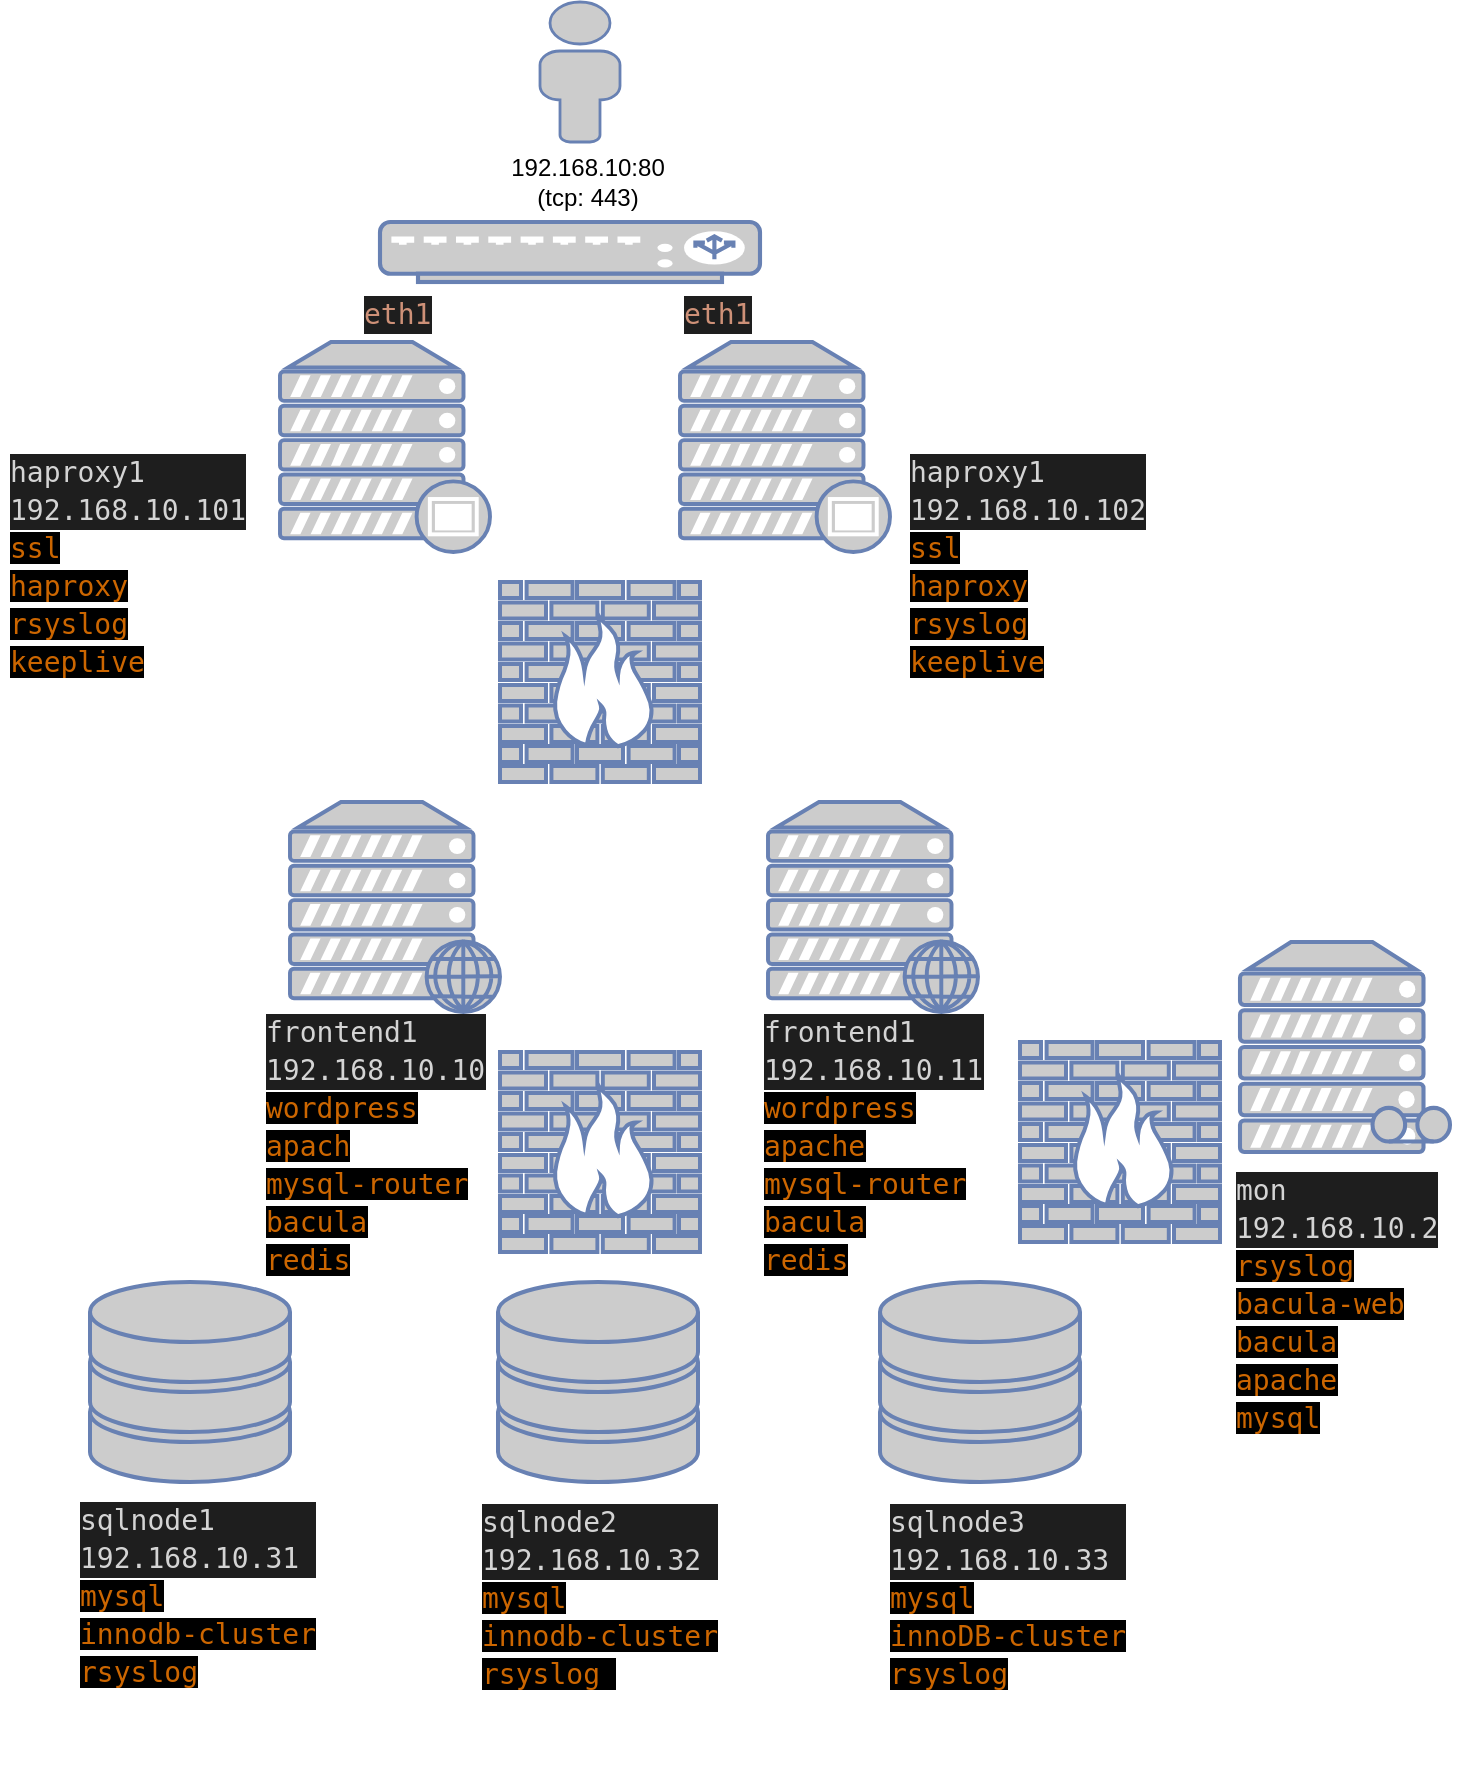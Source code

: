 <mxfile version="13.9.9" type="device"><diagram id="WEoW2U8K4_GDKU7q2t_d" name="Страница 1"><mxGraphModel dx="1350" dy="816" grid="1" gridSize="10" guides="1" tooltips="1" connect="1" arrows="1" fold="1" page="1" pageScale="1" pageWidth="827" pageHeight="1169" math="0" shadow="0"><root><mxCell id="0"/><mxCell id="1" parent="0"/><mxCell id="7apSkM6aFyaZI0Kdo5DQ-2" value="" style="fontColor=#0066CC;verticalAlign=top;verticalLabelPosition=bottom;labelPosition=center;align=center;html=1;outlineConnect=0;fillColor=#CCCCCC;strokeColor=#6881B3;gradientColor=none;gradientDirection=north;strokeWidth=2;shape=mxgraph.networks.user_male;" parent="1" vertex="1"><mxGeometry x="350" y="10" width="40" height="70" as="geometry"/></mxCell><mxCell id="7apSkM6aFyaZI0Kdo5DQ-6" value="" style="fontColor=#0066CC;verticalAlign=top;verticalLabelPosition=bottom;labelPosition=center;align=center;html=1;outlineConnect=0;fillColor=#CCCCCC;strokeColor=#6881B3;gradientColor=none;gradientDirection=north;strokeWidth=2;shape=mxgraph.networks.web_server;" parent="1" vertex="1"><mxGeometry x="225" y="410" width="105" height="105" as="geometry"/></mxCell><mxCell id="7apSkM6aFyaZI0Kdo5DQ-7" value="" style="fontColor=#0066CC;verticalAlign=top;verticalLabelPosition=bottom;labelPosition=center;align=center;html=1;outlineConnect=0;fillColor=#CCCCCC;strokeColor=#6881B3;gradientColor=none;gradientDirection=north;strokeWidth=2;shape=mxgraph.networks.web_server;" parent="1" vertex="1"><mxGeometry x="464" y="410" width="105" height="105" as="geometry"/></mxCell><mxCell id="7apSkM6aFyaZI0Kdo5DQ-8" value="" style="fontColor=#0066CC;verticalAlign=top;verticalLabelPosition=bottom;labelPosition=center;align=center;html=1;outlineConnect=0;fillColor=#CCCCCC;strokeColor=#6881B3;gradientColor=none;gradientDirection=north;strokeWidth=2;shape=mxgraph.networks.storage;" parent="1" vertex="1"><mxGeometry x="125" y="650" width="100" height="100" as="geometry"/></mxCell><mxCell id="7apSkM6aFyaZI0Kdo5DQ-9" value="" style="fontColor=#0066CC;verticalAlign=top;verticalLabelPosition=bottom;labelPosition=center;align=center;html=1;outlineConnect=0;fillColor=#CCCCCC;strokeColor=#6881B3;gradientColor=none;gradientDirection=north;strokeWidth=2;shape=mxgraph.networks.storage;" parent="1" vertex="1"><mxGeometry x="329" y="650" width="100" height="100" as="geometry"/></mxCell><mxCell id="7apSkM6aFyaZI0Kdo5DQ-10" value="" style="fontColor=#0066CC;verticalAlign=top;verticalLabelPosition=bottom;labelPosition=center;align=center;html=1;outlineConnect=0;fillColor=#CCCCCC;strokeColor=#6881B3;gradientColor=none;gradientDirection=north;strokeWidth=2;shape=mxgraph.networks.storage;" parent="1" vertex="1"><mxGeometry x="520" y="650" width="100" height="100" as="geometry"/></mxCell><mxCell id="7apSkM6aFyaZI0Kdo5DQ-11" value="" style="fontColor=#0066CC;verticalAlign=top;verticalLabelPosition=bottom;labelPosition=center;align=center;html=1;outlineConnect=0;fillColor=#CCCCCC;strokeColor=#6881B3;gradientColor=none;gradientDirection=north;strokeWidth=2;shape=mxgraph.networks.firewall;" parent="1" vertex="1"><mxGeometry x="330" y="300" width="100" height="100" as="geometry"/></mxCell><mxCell id="7apSkM6aFyaZI0Kdo5DQ-12" value="" style="fontColor=#0066CC;verticalAlign=top;verticalLabelPosition=bottom;labelPosition=center;align=center;html=1;outlineConnect=0;fillColor=#CCCCCC;strokeColor=#6881B3;gradientColor=none;gradientDirection=north;strokeWidth=2;shape=mxgraph.networks.firewall;" parent="1" vertex="1"><mxGeometry x="330" y="535" width="100" height="100" as="geometry"/></mxCell><mxCell id="7apSkM6aFyaZI0Kdo5DQ-15" value="" style="fontColor=#0066CC;verticalAlign=top;verticalLabelPosition=bottom;labelPosition=center;align=center;html=1;outlineConnect=0;fillColor=#CCCCCC;strokeColor=#6881B3;gradientColor=none;gradientDirection=north;strokeWidth=2;shape=mxgraph.networks.load_balancer;" parent="1" vertex="1"><mxGeometry x="270" y="120" width="190" height="30" as="geometry"/></mxCell><mxCell id="7apSkM6aFyaZI0Kdo5DQ-16" value="" style="fontColor=#0066CC;verticalAlign=top;verticalLabelPosition=bottom;labelPosition=center;align=center;html=1;outlineConnect=0;fillColor=#CCCCCC;strokeColor=#6881B3;gradientColor=none;gradientDirection=north;strokeWidth=2;shape=mxgraph.networks.proxy_server;" parent="1" vertex="1"><mxGeometry x="220" y="180" width="105" height="105" as="geometry"/></mxCell><mxCell id="7apSkM6aFyaZI0Kdo5DQ-17" value="" style="fontColor=#0066CC;verticalAlign=top;verticalLabelPosition=bottom;labelPosition=center;align=center;html=1;outlineConnect=0;fillColor=#CCCCCC;strokeColor=#6881B3;gradientColor=none;gradientDirection=north;strokeWidth=2;shape=mxgraph.networks.proxy_server;" parent="1" vertex="1"><mxGeometry x="420" y="180" width="105" height="105" as="geometry"/></mxCell><mxCell id="7apSkM6aFyaZI0Kdo5DQ-18" value="192.168.10:80 (tcp: 443)" style="text;html=1;strokeColor=none;fillColor=none;align=center;verticalAlign=middle;whiteSpace=wrap;rounded=0;" parent="1" vertex="1"><mxGeometry x="334" y="90" width="80" height="20" as="geometry"/></mxCell><mxCell id="7apSkM6aFyaZI0Kdo5DQ-20" value="&lt;h1&gt;&lt;div style=&quot;color: rgb(212 , 212 , 212) ; background-color: rgb(30 , 30 , 30) ; font-family: &amp;#34;droid sans mono&amp;#34; , monospace , monospace , &amp;#34;droid sans fallback&amp;#34; ; font-weight: normal ; font-size: 14px ; line-height: 19px&quot;&gt;sqlnode1&lt;/div&gt;&lt;div style=&quot;color: rgb(212 , 212 , 212) ; background-color: rgb(30 , 30 , 30) ; font-family: &amp;#34;droid sans mono&amp;#34; , monospace , monospace , &amp;#34;droid sans fallback&amp;#34; ; font-weight: normal ; font-size: 14px ; line-height: 19px&quot;&gt;192.168.10.31&lt;/div&gt;&lt;div style=&quot;font-family: &amp;#34;droid sans mono&amp;#34; , monospace , monospace , &amp;#34;droid sans fallback&amp;#34; ; font-weight: normal ; font-size: 14px ; line-height: 19px&quot;&gt;&lt;font color=&quot;#cc6600&quot; style=&quot;background-color: rgb(0 , 0 , 0)&quot;&gt;mysql&lt;/font&gt;&lt;/div&gt;&lt;div style=&quot;font-family: &amp;#34;droid sans mono&amp;#34; , monospace , monospace , &amp;#34;droid sans fallback&amp;#34; ; font-weight: normal ; font-size: 14px ; line-height: 19px&quot;&gt;&lt;font color=&quot;#cc6600&quot; style=&quot;background-color: rgb(0 , 0 , 0)&quot;&gt;innodb-cluster&lt;/font&gt;&lt;/div&gt;&lt;div style=&quot;font-family: &amp;#34;droid sans mono&amp;#34; , monospace , monospace , &amp;#34;droid sans fallback&amp;#34; ; font-weight: normal ; font-size: 14px ; line-height: 19px&quot;&gt;&lt;font color=&quot;#cc6600&quot; style=&quot;background-color: rgb(0 , 0 , 0)&quot;&gt;rsyslog&lt;/font&gt;&lt;/div&gt;&lt;/h1&gt;" style="text;html=1;strokeColor=none;fillColor=none;spacing=5;spacingTop=-20;whiteSpace=wrap;overflow=hidden;rounded=0;" parent="1" vertex="1"><mxGeometry x="115" y="754" width="145" height="130" as="geometry"/></mxCell><mxCell id="7apSkM6aFyaZI0Kdo5DQ-21" value="&lt;div style=&quot;font-family: &amp;#34;droid sans mono&amp;#34; , monospace , monospace , &amp;#34;droid sans fallback&amp;#34; ; font-weight: normal ; font-size: 14px ; line-height: 19px&quot;&gt;&lt;div style=&quot;background-color: rgb(30 , 30 , 30) ; color: rgb(212 , 212 , 212)&quot;&gt;&lt;span style=&quot;color: #d4d4d4&quot;&gt;sqlnode2&lt;/span&gt;&lt;/div&gt;&lt;div style=&quot;background-color: rgb(30 , 30 , 30) ; color: rgb(212 , 212 , 212)&quot;&gt;&lt;span style=&quot;color: #d4d4d4&quot;&gt;192.168.10.32&lt;/span&gt;&lt;/div&gt;&lt;div&gt;&lt;font color=&quot;#cc6600&quot; style=&quot;background-color: rgb(0 , 0 , 0)&quot;&gt;mysql&lt;/font&gt;&lt;/div&gt;&lt;div&gt;&lt;font color=&quot;#cc6600&quot; style=&quot;background-color: rgb(0 , 0 , 0)&quot;&gt;innodb-cluster&lt;/font&gt;&lt;/div&gt;&lt;div&gt;&lt;font color=&quot;#cc6600&quot; style=&quot;background-color: rgb(0 , 0 , 0)&quot;&gt;rsyslog&amp;nbsp;&lt;/font&gt;&lt;/div&gt;&lt;/div&gt;" style="text;whiteSpace=wrap;html=1;" parent="1" vertex="1"><mxGeometry x="319" y="754" width="140" height="135" as="geometry"/></mxCell><mxCell id="7apSkM6aFyaZI0Kdo5DQ-22" value="&lt;h1&gt;&lt;div style=&quot;color: rgb(212 , 212 , 212) ; background-color: rgb(30 , 30 , 30) ; font-family: &amp;#34;droid sans mono&amp;#34; , monospace , monospace , &amp;#34;droid sans fallback&amp;#34; ; font-weight: normal ; font-size: 14px ; line-height: 19px&quot;&gt;sqlnode3&lt;/div&gt;&lt;div style=&quot;color: rgb(212 , 212 , 212) ; background-color: rgb(30 , 30 , 30) ; font-family: &amp;#34;droid sans mono&amp;#34; , monospace , monospace , &amp;#34;droid sans fallback&amp;#34; ; font-weight: normal ; font-size: 14px ; line-height: 19px&quot;&gt;192.168.10.33&lt;/div&gt;&lt;div style=&quot;font-family: &amp;#34;droid sans mono&amp;#34; , monospace , monospace , &amp;#34;droid sans fallback&amp;#34; ; font-weight: normal ; font-size: 14px ; line-height: 19px&quot;&gt;&lt;font color=&quot;#cc6600&quot; style=&quot;background-color: rgb(0 , 0 , 0)&quot;&gt;mysql&lt;/font&gt;&lt;/div&gt;&lt;div style=&quot;font-family: &amp;#34;droid sans mono&amp;#34; , monospace , monospace , &amp;#34;droid sans fallback&amp;#34; ; font-weight: normal ; font-size: 14px ; line-height: 19px&quot;&gt;&lt;font color=&quot;#cc6600&quot; style=&quot;background-color: rgb(0 , 0 , 0)&quot;&gt;innoDB-cluster&lt;/font&gt;&lt;/div&gt;&lt;div style=&quot;font-family: &amp;#34;droid sans mono&amp;#34; , monospace , monospace , &amp;#34;droid sans fallback&amp;#34; ; font-weight: normal ; font-size: 14px ; line-height: 19px&quot;&gt;&lt;font color=&quot;#cc6600&quot; style=&quot;background-color: rgb(0 , 0 , 0)&quot;&gt;rsyslog&lt;/font&gt;&lt;/div&gt;&lt;/h1&gt;" style="text;html=1;strokeColor=none;fillColor=none;spacing=5;spacingTop=-20;whiteSpace=wrap;overflow=hidden;rounded=0;" parent="1" vertex="1"><mxGeometry x="520" y="755" width="140" height="145" as="geometry"/></mxCell><mxCell id="7apSkM6aFyaZI0Kdo5DQ-23" value="" style="fontColor=#0066CC;verticalAlign=top;verticalLabelPosition=bottom;labelPosition=center;align=center;html=1;outlineConnect=0;fillColor=#CCCCCC;strokeColor=#6881B3;gradientColor=none;gradientDirection=north;strokeWidth=2;shape=mxgraph.networks.tape_storage;" parent="1" vertex="1"><mxGeometry x="700" y="480" width="105" height="105" as="geometry"/></mxCell><mxCell id="7apSkM6aFyaZI0Kdo5DQ-24" value="&lt;h1&gt;&lt;div style=&quot;color: rgb(212 , 212 , 212) ; background-color: rgb(30 , 30 , 30) ; font-family: &amp;#34;droid sans mono&amp;#34; , monospace , monospace , &amp;#34;droid sans fallback&amp;#34; ; font-weight: normal ; font-size: 14px ; line-height: 19px&quot;&gt;mon&lt;/div&gt;&lt;div style=&quot;color: rgb(212 , 212 , 212) ; background-color: rgb(30 , 30 , 30) ; font-family: &amp;#34;droid sans mono&amp;#34; , monospace , monospace , &amp;#34;droid sans fallback&amp;#34; ; font-weight: normal ; font-size: 14px ; line-height: 19px&quot;&gt;192.168.10.2&lt;/div&gt;&lt;div style=&quot;font-family: &amp;#34;droid sans mono&amp;#34; , monospace , monospace , &amp;#34;droid sans fallback&amp;#34; ; font-weight: normal ; font-size: 14px ; line-height: 19px&quot;&gt;&lt;font color=&quot;#cc6600&quot; style=&quot;background-color: rgb(0 , 0 , 0)&quot;&gt;rsyslog&lt;/font&gt;&lt;/div&gt;&lt;div style=&quot;font-family: &amp;#34;droid sans mono&amp;#34; , monospace , monospace , &amp;#34;droid sans fallback&amp;#34; ; font-weight: normal ; font-size: 14px ; line-height: 19px&quot;&gt;&lt;font color=&quot;#cc6600&quot; style=&quot;background-color: rgb(0 , 0 , 0)&quot;&gt;bacula-web&lt;/font&gt;&lt;/div&gt;&lt;div style=&quot;font-family: &amp;#34;droid sans mono&amp;#34; , monospace , monospace , &amp;#34;droid sans fallback&amp;#34; ; font-weight: normal ; font-size: 14px ; line-height: 19px&quot;&gt;&lt;font color=&quot;#cc6600&quot; style=&quot;background-color: rgb(0 , 0 , 0)&quot;&gt;bacula&lt;/font&gt;&lt;/div&gt;&lt;div style=&quot;font-family: &amp;#34;droid sans mono&amp;#34; , monospace , monospace , &amp;#34;droid sans fallback&amp;#34; ; font-weight: normal ; font-size: 14px ; line-height: 19px&quot;&gt;&lt;font color=&quot;#cc6600&quot; style=&quot;background-color: rgb(0 , 0 , 0)&quot;&gt;apache&lt;/font&gt;&lt;/div&gt;&lt;div style=&quot;font-family: &amp;#34;droid sans mono&amp;#34; , monospace , monospace , &amp;#34;droid sans fallback&amp;#34; ; font-weight: normal ; font-size: 14px ; line-height: 19px&quot;&gt;&lt;font color=&quot;#cc6600&quot; style=&quot;background-color: rgb(0 , 0 , 0)&quot;&gt;mysql&lt;/font&gt;&lt;/div&gt;&lt;/h1&gt;" style="text;html=1;strokeColor=none;fillColor=none;spacing=5;spacingTop=-20;whiteSpace=wrap;overflow=hidden;rounded=0;" parent="1" vertex="1"><mxGeometry x="692.5" y="589" width="120" height="151" as="geometry"/></mxCell><mxCell id="7apSkM6aFyaZI0Kdo5DQ-25" value="&lt;h1&gt;&lt;div style=&quot;color: rgb(212 , 212 , 212) ; background-color: rgb(30 , 30 , 30) ; font-family: &amp;#34;droid sans mono&amp;#34; , monospace , monospace , &amp;#34;droid sans fallback&amp;#34; ; font-weight: normal ; font-size: 14px ; line-height: 19px&quot;&gt;frontend1&lt;/div&gt;&lt;div style=&quot;color: rgb(212 , 212 , 212) ; background-color: rgb(30 , 30 , 30) ; font-family: &amp;#34;droid sans mono&amp;#34; , monospace , monospace , &amp;#34;droid sans fallback&amp;#34; ; font-weight: normal ; font-size: 14px ; line-height: 19px&quot;&gt;192.168.10.10&lt;br&gt;&lt;/div&gt;&lt;div style=&quot;font-family: &amp;#34;droid sans mono&amp;#34; , monospace , monospace , &amp;#34;droid sans fallback&amp;#34; ; font-weight: normal ; font-size: 14px ; line-height: 19px&quot;&gt;&lt;font color=&quot;#cc6600&quot; style=&quot;background-color: rgb(0 , 0 , 0)&quot;&gt;wordpress&lt;/font&gt;&lt;/div&gt;&lt;div style=&quot;font-family: &amp;#34;droid sans mono&amp;#34; , monospace , monospace , &amp;#34;droid sans fallback&amp;#34; ; font-weight: normal ; font-size: 14px ; line-height: 19px&quot;&gt;&lt;font color=&quot;#cc6600&quot; style=&quot;background-color: rgb(0 , 0 , 0)&quot;&gt;apach&lt;/font&gt;&lt;/div&gt;&lt;div style=&quot;font-family: &amp;#34;droid sans mono&amp;#34; , monospace , monospace , &amp;#34;droid sans fallback&amp;#34; ; font-weight: normal ; font-size: 14px ; line-height: 19px&quot;&gt;&lt;font color=&quot;#cc6600&quot; style=&quot;background-color: rgb(0 , 0 , 0)&quot;&gt;mysql-router&lt;/font&gt;&lt;/div&gt;&lt;div style=&quot;font-family: &amp;#34;droid sans mono&amp;#34; , monospace , monospace , &amp;#34;droid sans fallback&amp;#34; ; font-weight: normal ; font-size: 14px ; line-height: 19px&quot;&gt;&lt;font color=&quot;#cc6600&quot; style=&quot;background-color: rgb(0 , 0 , 0)&quot;&gt;bacula&lt;/font&gt;&lt;/div&gt;&lt;div style=&quot;font-family: &amp;#34;droid sans mono&amp;#34; , monospace , monospace , &amp;#34;droid sans fallback&amp;#34; ; font-weight: normal ; font-size: 14px ; line-height: 19px&quot;&gt;&lt;font color=&quot;#cc6600&quot; style=&quot;background-color: rgb(0 , 0 , 0)&quot;&gt;redis&lt;/font&gt;&lt;/div&gt;&lt;/h1&gt;" style="text;html=1;strokeColor=none;fillColor=none;spacing=5;spacingTop=-20;whiteSpace=wrap;overflow=hidden;rounded=0;" parent="1" vertex="1"><mxGeometry x="207.5" y="510" width="120" height="140" as="geometry"/></mxCell><mxCell id="7apSkM6aFyaZI0Kdo5DQ-26" value="&lt;h1&gt;&lt;div style=&quot;color: rgb(212 , 212 , 212) ; background-color: rgb(30 , 30 , 30) ; font-family: &amp;#34;droid sans mono&amp;#34; , monospace , monospace , &amp;#34;droid sans fallback&amp;#34; ; font-weight: normal ; font-size: 14px ; line-height: 19px&quot;&gt;frontend1&lt;/div&gt;&lt;div style=&quot;color: rgb(212 , 212 , 212) ; background-color: rgb(30 , 30 , 30) ; font-family: &amp;#34;droid sans mono&amp;#34; , monospace , monospace , &amp;#34;droid sans fallback&amp;#34; ; font-weight: normal ; font-size: 14px ; line-height: 19px&quot;&gt;192.168.10.11&lt;br&gt;&lt;/div&gt;&lt;div style=&quot;font-family: &amp;#34;droid sans mono&amp;#34; , monospace , monospace , &amp;#34;droid sans fallback&amp;#34; ; font-weight: normal ; font-size: 14px ; line-height: 19px&quot;&gt;&lt;font color=&quot;#cc6600&quot; style=&quot;background-color: rgb(0 , 0 , 0)&quot;&gt;wordpress&lt;/font&gt;&lt;/div&gt;&lt;div style=&quot;font-family: &amp;#34;droid sans mono&amp;#34; , monospace , monospace , &amp;#34;droid sans fallback&amp;#34; ; font-weight: normal ; font-size: 14px ; line-height: 19px&quot;&gt;&lt;font color=&quot;#cc6600&quot; style=&quot;background-color: rgb(0 , 0 , 0)&quot;&gt;apache&lt;/font&gt;&lt;/div&gt;&lt;div style=&quot;font-family: &amp;#34;droid sans mono&amp;#34; , monospace , monospace , &amp;#34;droid sans fallback&amp;#34; ; font-weight: normal ; font-size: 14px ; line-height: 19px&quot;&gt;&lt;font color=&quot;#cc6600&quot; style=&quot;background-color: rgb(0 , 0 , 0)&quot;&gt;mysql-router&lt;/font&gt;&lt;/div&gt;&lt;div style=&quot;font-family: &amp;#34;droid sans mono&amp;#34; , monospace , monospace , &amp;#34;droid sans fallback&amp;#34; ; font-weight: normal ; font-size: 14px ; line-height: 19px&quot;&gt;&lt;font color=&quot;#cc6600&quot; style=&quot;background-color: rgb(0 , 0 , 0)&quot;&gt;bacula&lt;/font&gt;&lt;/div&gt;&lt;div style=&quot;font-family: &amp;#34;droid sans mono&amp;#34; , monospace , monospace , &amp;#34;droid sans fallback&amp;#34; ; font-weight: normal ; font-size: 14px ; line-height: 19px&quot;&gt;&lt;font color=&quot;#cc6600&quot; style=&quot;background-color: rgb(0 , 0 , 0)&quot;&gt;redis&lt;/font&gt;&lt;/div&gt;&lt;/h1&gt;" style="text;html=1;strokeColor=none;fillColor=none;spacing=5;spacingTop=-20;whiteSpace=wrap;overflow=hidden;rounded=0;" parent="1" vertex="1"><mxGeometry x="456.5" y="510" width="120" height="140" as="geometry"/></mxCell><mxCell id="7apSkM6aFyaZI0Kdo5DQ-27" value="&lt;h1&gt;&lt;div style=&quot;color: rgb(212 , 212 , 212) ; background-color: rgb(30 , 30 , 30) ; font-family: &amp;#34;droid sans mono&amp;#34; , monospace , monospace , &amp;#34;droid sans fallback&amp;#34; ; font-weight: normal ; font-size: 14px ; line-height: 19px&quot;&gt;haproxy1&lt;/div&gt;&lt;div style=&quot;color: rgb(212 , 212 , 212) ; background-color: rgb(30 , 30 , 30) ; font-family: &amp;#34;droid sans mono&amp;#34; , monospace , monospace , &amp;#34;droid sans fallback&amp;#34; ; font-weight: normal ; font-size: 14px ; line-height: 19px&quot;&gt;192.168.10.101&lt;br&gt;&lt;/div&gt;&lt;div style=&quot;font-family: &amp;#34;droid sans mono&amp;#34; , monospace , monospace , &amp;#34;droid sans fallback&amp;#34; ; font-weight: normal ; font-size: 14px ; line-height: 19px&quot;&gt;&lt;div style=&quot;font-family: &amp;#34;droid sans mono&amp;#34; , monospace , monospace , &amp;#34;droid sans fallback&amp;#34; ; line-height: 19px&quot;&gt;&lt;div&gt; &lt;font color=&quot;#cc6600&quot; style=&quot;background-color: rgb(0 , 0 , 0)&quot;&gt;ssl&lt;/font&gt;&lt;/div&gt;&lt;div&gt;&lt;font color=&quot;#cc6600&quot; style=&quot;background-color: rgb(0 , 0 , 0)&quot;&gt;haproxy&lt;/font&gt;&lt;/div&gt;&lt;div&gt;&lt;font color=&quot;#cc6600&quot; style=&quot;background-color: rgb(0 , 0 , 0)&quot;&gt;rsyslog&lt;/font&gt;&lt;/div&gt;&lt;div&gt;&lt;font color=&quot;#cc6600&quot; style=&quot;background-color: rgb(0 , 0 , 0)&quot;&gt;keeplive&lt;/font&gt;&lt;/div&gt;&lt;/div&gt;&lt;/div&gt;&lt;/h1&gt;" style="text;html=1;strokeColor=none;fillColor=none;spacing=5;spacingTop=-20;whiteSpace=wrap;overflow=hidden;rounded=0;" parent="1" vertex="1"><mxGeometry x="80" y="230" width="137.5" height="140" as="geometry"/></mxCell><mxCell id="7apSkM6aFyaZI0Kdo5DQ-28" value="&lt;h1&gt;&lt;div style=&quot;color: rgb(212 , 212 , 212) ; background-color: rgb(30 , 30 , 30) ; font-family: &amp;#34;droid sans mono&amp;#34; , monospace , monospace , &amp;#34;droid sans fallback&amp;#34; ; font-weight: normal ; font-size: 14px ; line-height: 19px&quot;&gt;&lt;/div&gt;&lt;/h1&gt;&lt;h1&gt;&lt;div style=&quot;color: rgb(212 , 212 , 212) ; background-color: rgb(30 , 30 , 30) ; font-family: &amp;#34;droid sans mono&amp;#34; , monospace , monospace , &amp;#34;droid sans fallback&amp;#34; ; font-weight: normal ; font-size: 14px ; line-height: 19px&quot;&gt;haproxy1&lt;/div&gt;&lt;div style=&quot;color: rgb(212 , 212 , 212) ; background-color: rgb(30 , 30 , 30) ; font-family: &amp;#34;droid sans mono&amp;#34; , monospace , monospace , &amp;#34;droid sans fallback&amp;#34; ; font-weight: normal ; font-size: 14px ; line-height: 19px&quot;&gt;192.168.10.102&lt;br&gt;&lt;/div&gt;&lt;div style=&quot;font-family: &amp;#34;droid sans mono&amp;#34; , monospace , monospace , &amp;#34;droid sans fallback&amp;#34; ; font-weight: normal ; font-size: 14px ; line-height: 19px&quot;&gt;&lt;div style=&quot;line-height: 19px&quot;&gt;&lt;div&gt;&lt;font color=&quot;#cc6600&quot; style=&quot;background-color: rgb(0 , 0 , 0)&quot;&gt;ssl&lt;/font&gt;&lt;/div&gt;&lt;div&gt;&lt;font color=&quot;#cc6600&quot; style=&quot;background-color: rgb(0 , 0 , 0)&quot;&gt;haproxy&lt;/font&gt;&lt;/div&gt;&lt;div&gt;&lt;font color=&quot;#cc6600&quot; style=&quot;background-color: rgb(0 , 0 , 0)&quot;&gt;rsyslog&lt;/font&gt;&lt;/div&gt;&lt;div&gt;&lt;font color=&quot;#cc6600&quot; style=&quot;background-color: rgb(0 , 0 , 0)&quot;&gt;keeplive&lt;/font&gt;&lt;/div&gt;&lt;/div&gt;&lt;/div&gt;&lt;/h1&gt;" style="text;html=1;strokeColor=none;fillColor=none;spacing=5;spacingTop=-20;whiteSpace=wrap;overflow=hidden;rounded=0;" parent="1" vertex="1"><mxGeometry x="530" y="230" width="160" height="140" as="geometry"/></mxCell><mxCell id="7apSkM6aFyaZI0Kdo5DQ-29" value="&lt;meta charset=&quot;utf-8&quot;&gt;&lt;div style=&quot;color: rgb(212, 212, 212); background-color: rgb(30, 30, 30); font-family: &amp;quot;droid sans mono&amp;quot;, monospace, monospace, &amp;quot;droid sans fallback&amp;quot;; font-weight: normal; font-size: 14px; line-height: 19px;&quot;&gt;&lt;div&gt;&lt;span style=&quot;color: #ce9178&quot;&gt;eth1&lt;/span&gt;&lt;/div&gt;&lt;/div&gt;" style="text;whiteSpace=wrap;html=1;" parent="1" vertex="1"><mxGeometry x="260" y="150" width="60" height="30" as="geometry"/></mxCell><mxCell id="7apSkM6aFyaZI0Kdo5DQ-30" value="&lt;meta charset=&quot;utf-8&quot;&gt;&lt;div style=&quot;color: rgb(212, 212, 212); background-color: rgb(30, 30, 30); font-family: &amp;quot;droid sans mono&amp;quot;, monospace, monospace, &amp;quot;droid sans fallback&amp;quot;; font-weight: normal; font-size: 14px; line-height: 19px;&quot;&gt;&lt;div&gt;&lt;span style=&quot;color: #ce9178&quot;&gt;eth1&lt;/span&gt;&lt;/div&gt;&lt;/div&gt;" style="text;whiteSpace=wrap;html=1;" parent="1" vertex="1"><mxGeometry x="420" y="150" width="60" height="30" as="geometry"/></mxCell><mxCell id="kwP0-1tV0T26hksGivD_-1" value="" style="fontColor=#0066CC;verticalAlign=top;verticalLabelPosition=bottom;labelPosition=center;align=center;html=1;outlineConnect=0;fillColor=#CCCCCC;strokeColor=#6881B3;gradientColor=none;gradientDirection=north;strokeWidth=2;shape=mxgraph.networks.firewall;" parent="1" vertex="1"><mxGeometry x="590" y="530" width="100" height="100" as="geometry"/></mxCell></root></mxGraphModel></diagram></mxfile>